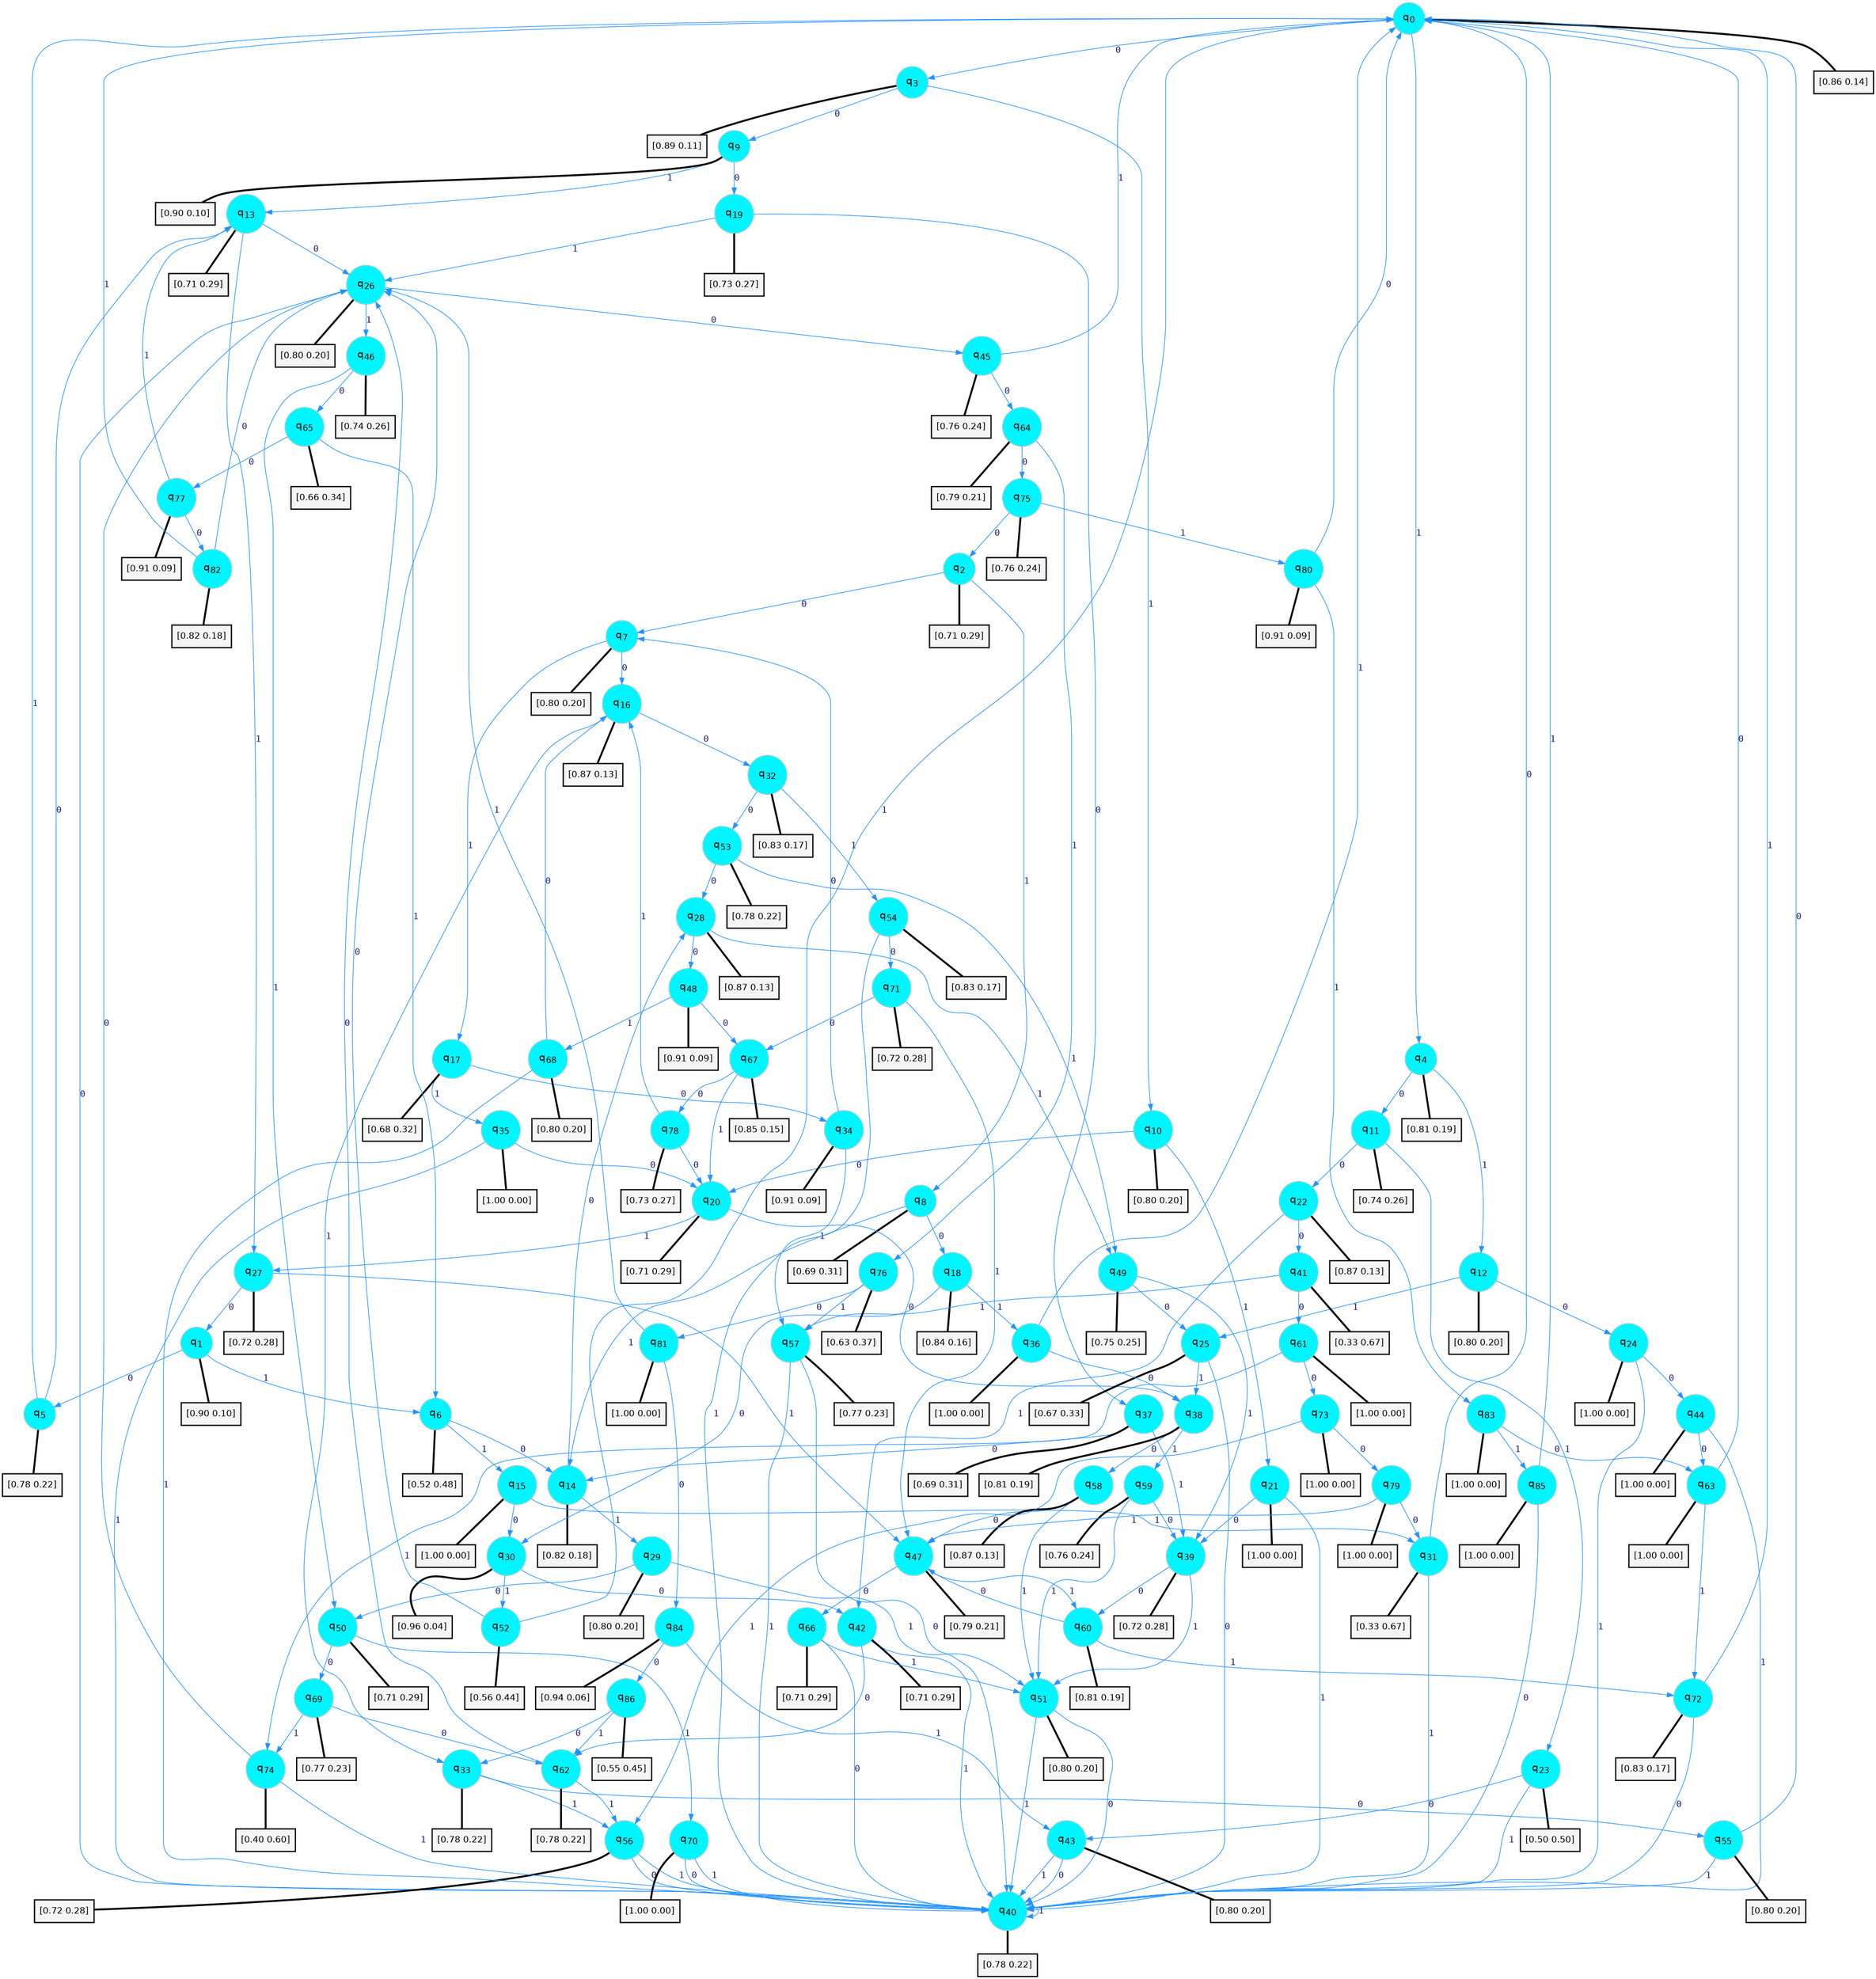digraph G {
graph [
bgcolor=transparent, dpi=300, rankdir=TD, size="40,25"];
node [
color=gray, fillcolor=turquoise1, fontcolor=black, fontname=Helvetica, fontsize=16, fontweight=bold, shape=circle, style=filled];
edge [
arrowsize=1, color=dodgerblue1, fontcolor=midnightblue, fontname=courier, fontweight=bold, penwidth=1, style=solid, weight=20];
0[label=<q<SUB>0</SUB>>];
1[label=<q<SUB>1</SUB>>];
2[label=<q<SUB>2</SUB>>];
3[label=<q<SUB>3</SUB>>];
4[label=<q<SUB>4</SUB>>];
5[label=<q<SUB>5</SUB>>];
6[label=<q<SUB>6</SUB>>];
7[label=<q<SUB>7</SUB>>];
8[label=<q<SUB>8</SUB>>];
9[label=<q<SUB>9</SUB>>];
10[label=<q<SUB>10</SUB>>];
11[label=<q<SUB>11</SUB>>];
12[label=<q<SUB>12</SUB>>];
13[label=<q<SUB>13</SUB>>];
14[label=<q<SUB>14</SUB>>];
15[label=<q<SUB>15</SUB>>];
16[label=<q<SUB>16</SUB>>];
17[label=<q<SUB>17</SUB>>];
18[label=<q<SUB>18</SUB>>];
19[label=<q<SUB>19</SUB>>];
20[label=<q<SUB>20</SUB>>];
21[label=<q<SUB>21</SUB>>];
22[label=<q<SUB>22</SUB>>];
23[label=<q<SUB>23</SUB>>];
24[label=<q<SUB>24</SUB>>];
25[label=<q<SUB>25</SUB>>];
26[label=<q<SUB>26</SUB>>];
27[label=<q<SUB>27</SUB>>];
28[label=<q<SUB>28</SUB>>];
29[label=<q<SUB>29</SUB>>];
30[label=<q<SUB>30</SUB>>];
31[label=<q<SUB>31</SUB>>];
32[label=<q<SUB>32</SUB>>];
33[label=<q<SUB>33</SUB>>];
34[label=<q<SUB>34</SUB>>];
35[label=<q<SUB>35</SUB>>];
36[label=<q<SUB>36</SUB>>];
37[label=<q<SUB>37</SUB>>];
38[label=<q<SUB>38</SUB>>];
39[label=<q<SUB>39</SUB>>];
40[label=<q<SUB>40</SUB>>];
41[label=<q<SUB>41</SUB>>];
42[label=<q<SUB>42</SUB>>];
43[label=<q<SUB>43</SUB>>];
44[label=<q<SUB>44</SUB>>];
45[label=<q<SUB>45</SUB>>];
46[label=<q<SUB>46</SUB>>];
47[label=<q<SUB>47</SUB>>];
48[label=<q<SUB>48</SUB>>];
49[label=<q<SUB>49</SUB>>];
50[label=<q<SUB>50</SUB>>];
51[label=<q<SUB>51</SUB>>];
52[label=<q<SUB>52</SUB>>];
53[label=<q<SUB>53</SUB>>];
54[label=<q<SUB>54</SUB>>];
55[label=<q<SUB>55</SUB>>];
56[label=<q<SUB>56</SUB>>];
57[label=<q<SUB>57</SUB>>];
58[label=<q<SUB>58</SUB>>];
59[label=<q<SUB>59</SUB>>];
60[label=<q<SUB>60</SUB>>];
61[label=<q<SUB>61</SUB>>];
62[label=<q<SUB>62</SUB>>];
63[label=<q<SUB>63</SUB>>];
64[label=<q<SUB>64</SUB>>];
65[label=<q<SUB>65</SUB>>];
66[label=<q<SUB>66</SUB>>];
67[label=<q<SUB>67</SUB>>];
68[label=<q<SUB>68</SUB>>];
69[label=<q<SUB>69</SUB>>];
70[label=<q<SUB>70</SUB>>];
71[label=<q<SUB>71</SUB>>];
72[label=<q<SUB>72</SUB>>];
73[label=<q<SUB>73</SUB>>];
74[label=<q<SUB>74</SUB>>];
75[label=<q<SUB>75</SUB>>];
76[label=<q<SUB>76</SUB>>];
77[label=<q<SUB>77</SUB>>];
78[label=<q<SUB>78</SUB>>];
79[label=<q<SUB>79</SUB>>];
80[label=<q<SUB>80</SUB>>];
81[label=<q<SUB>81</SUB>>];
82[label=<q<SUB>82</SUB>>];
83[label=<q<SUB>83</SUB>>];
84[label=<q<SUB>84</SUB>>];
85[label=<q<SUB>85</SUB>>];
86[label=<q<SUB>86</SUB>>];
87[label="[0.86 0.14]", shape=box,fontcolor=black, fontname=Helvetica, fontsize=14, penwidth=2, fillcolor=whitesmoke,color=black];
88[label="[0.90 0.10]", shape=box,fontcolor=black, fontname=Helvetica, fontsize=14, penwidth=2, fillcolor=whitesmoke,color=black];
89[label="[0.71 0.29]", shape=box,fontcolor=black, fontname=Helvetica, fontsize=14, penwidth=2, fillcolor=whitesmoke,color=black];
90[label="[0.89 0.11]", shape=box,fontcolor=black, fontname=Helvetica, fontsize=14, penwidth=2, fillcolor=whitesmoke,color=black];
91[label="[0.81 0.19]", shape=box,fontcolor=black, fontname=Helvetica, fontsize=14, penwidth=2, fillcolor=whitesmoke,color=black];
92[label="[0.78 0.22]", shape=box,fontcolor=black, fontname=Helvetica, fontsize=14, penwidth=2, fillcolor=whitesmoke,color=black];
93[label="[0.52 0.48]", shape=box,fontcolor=black, fontname=Helvetica, fontsize=14, penwidth=2, fillcolor=whitesmoke,color=black];
94[label="[0.80 0.20]", shape=box,fontcolor=black, fontname=Helvetica, fontsize=14, penwidth=2, fillcolor=whitesmoke,color=black];
95[label="[0.69 0.31]", shape=box,fontcolor=black, fontname=Helvetica, fontsize=14, penwidth=2, fillcolor=whitesmoke,color=black];
96[label="[0.90 0.10]", shape=box,fontcolor=black, fontname=Helvetica, fontsize=14, penwidth=2, fillcolor=whitesmoke,color=black];
97[label="[0.80 0.20]", shape=box,fontcolor=black, fontname=Helvetica, fontsize=14, penwidth=2, fillcolor=whitesmoke,color=black];
98[label="[0.74 0.26]", shape=box,fontcolor=black, fontname=Helvetica, fontsize=14, penwidth=2, fillcolor=whitesmoke,color=black];
99[label="[0.80 0.20]", shape=box,fontcolor=black, fontname=Helvetica, fontsize=14, penwidth=2, fillcolor=whitesmoke,color=black];
100[label="[0.71 0.29]", shape=box,fontcolor=black, fontname=Helvetica, fontsize=14, penwidth=2, fillcolor=whitesmoke,color=black];
101[label="[0.82 0.18]", shape=box,fontcolor=black, fontname=Helvetica, fontsize=14, penwidth=2, fillcolor=whitesmoke,color=black];
102[label="[1.00 0.00]", shape=box,fontcolor=black, fontname=Helvetica, fontsize=14, penwidth=2, fillcolor=whitesmoke,color=black];
103[label="[0.87 0.13]", shape=box,fontcolor=black, fontname=Helvetica, fontsize=14, penwidth=2, fillcolor=whitesmoke,color=black];
104[label="[0.68 0.32]", shape=box,fontcolor=black, fontname=Helvetica, fontsize=14, penwidth=2, fillcolor=whitesmoke,color=black];
105[label="[0.84 0.16]", shape=box,fontcolor=black, fontname=Helvetica, fontsize=14, penwidth=2, fillcolor=whitesmoke,color=black];
106[label="[0.73 0.27]", shape=box,fontcolor=black, fontname=Helvetica, fontsize=14, penwidth=2, fillcolor=whitesmoke,color=black];
107[label="[0.71 0.29]", shape=box,fontcolor=black, fontname=Helvetica, fontsize=14, penwidth=2, fillcolor=whitesmoke,color=black];
108[label="[1.00 0.00]", shape=box,fontcolor=black, fontname=Helvetica, fontsize=14, penwidth=2, fillcolor=whitesmoke,color=black];
109[label="[0.87 0.13]", shape=box,fontcolor=black, fontname=Helvetica, fontsize=14, penwidth=2, fillcolor=whitesmoke,color=black];
110[label="[0.50 0.50]", shape=box,fontcolor=black, fontname=Helvetica, fontsize=14, penwidth=2, fillcolor=whitesmoke,color=black];
111[label="[1.00 0.00]", shape=box,fontcolor=black, fontname=Helvetica, fontsize=14, penwidth=2, fillcolor=whitesmoke,color=black];
112[label="[0.67 0.33]", shape=box,fontcolor=black, fontname=Helvetica, fontsize=14, penwidth=2, fillcolor=whitesmoke,color=black];
113[label="[0.80 0.20]", shape=box,fontcolor=black, fontname=Helvetica, fontsize=14, penwidth=2, fillcolor=whitesmoke,color=black];
114[label="[0.72 0.28]", shape=box,fontcolor=black, fontname=Helvetica, fontsize=14, penwidth=2, fillcolor=whitesmoke,color=black];
115[label="[0.87 0.13]", shape=box,fontcolor=black, fontname=Helvetica, fontsize=14, penwidth=2, fillcolor=whitesmoke,color=black];
116[label="[0.80 0.20]", shape=box,fontcolor=black, fontname=Helvetica, fontsize=14, penwidth=2, fillcolor=whitesmoke,color=black];
117[label="[0.96 0.04]", shape=box,fontcolor=black, fontname=Helvetica, fontsize=14, penwidth=2, fillcolor=whitesmoke,color=black];
118[label="[0.33 0.67]", shape=box,fontcolor=black, fontname=Helvetica, fontsize=14, penwidth=2, fillcolor=whitesmoke,color=black];
119[label="[0.83 0.17]", shape=box,fontcolor=black, fontname=Helvetica, fontsize=14, penwidth=2, fillcolor=whitesmoke,color=black];
120[label="[0.78 0.22]", shape=box,fontcolor=black, fontname=Helvetica, fontsize=14, penwidth=2, fillcolor=whitesmoke,color=black];
121[label="[0.91 0.09]", shape=box,fontcolor=black, fontname=Helvetica, fontsize=14, penwidth=2, fillcolor=whitesmoke,color=black];
122[label="[1.00 0.00]", shape=box,fontcolor=black, fontname=Helvetica, fontsize=14, penwidth=2, fillcolor=whitesmoke,color=black];
123[label="[1.00 0.00]", shape=box,fontcolor=black, fontname=Helvetica, fontsize=14, penwidth=2, fillcolor=whitesmoke,color=black];
124[label="[0.69 0.31]", shape=box,fontcolor=black, fontname=Helvetica, fontsize=14, penwidth=2, fillcolor=whitesmoke,color=black];
125[label="[0.81 0.19]", shape=box,fontcolor=black, fontname=Helvetica, fontsize=14, penwidth=2, fillcolor=whitesmoke,color=black];
126[label="[0.72 0.28]", shape=box,fontcolor=black, fontname=Helvetica, fontsize=14, penwidth=2, fillcolor=whitesmoke,color=black];
127[label="[0.78 0.22]", shape=box,fontcolor=black, fontname=Helvetica, fontsize=14, penwidth=2, fillcolor=whitesmoke,color=black];
128[label="[0.33 0.67]", shape=box,fontcolor=black, fontname=Helvetica, fontsize=14, penwidth=2, fillcolor=whitesmoke,color=black];
129[label="[0.71 0.29]", shape=box,fontcolor=black, fontname=Helvetica, fontsize=14, penwidth=2, fillcolor=whitesmoke,color=black];
130[label="[0.80 0.20]", shape=box,fontcolor=black, fontname=Helvetica, fontsize=14, penwidth=2, fillcolor=whitesmoke,color=black];
131[label="[1.00 0.00]", shape=box,fontcolor=black, fontname=Helvetica, fontsize=14, penwidth=2, fillcolor=whitesmoke,color=black];
132[label="[0.76 0.24]", shape=box,fontcolor=black, fontname=Helvetica, fontsize=14, penwidth=2, fillcolor=whitesmoke,color=black];
133[label="[0.74 0.26]", shape=box,fontcolor=black, fontname=Helvetica, fontsize=14, penwidth=2, fillcolor=whitesmoke,color=black];
134[label="[0.79 0.21]", shape=box,fontcolor=black, fontname=Helvetica, fontsize=14, penwidth=2, fillcolor=whitesmoke,color=black];
135[label="[0.91 0.09]", shape=box,fontcolor=black, fontname=Helvetica, fontsize=14, penwidth=2, fillcolor=whitesmoke,color=black];
136[label="[0.75 0.25]", shape=box,fontcolor=black, fontname=Helvetica, fontsize=14, penwidth=2, fillcolor=whitesmoke,color=black];
137[label="[0.71 0.29]", shape=box,fontcolor=black, fontname=Helvetica, fontsize=14, penwidth=2, fillcolor=whitesmoke,color=black];
138[label="[0.80 0.20]", shape=box,fontcolor=black, fontname=Helvetica, fontsize=14, penwidth=2, fillcolor=whitesmoke,color=black];
139[label="[0.56 0.44]", shape=box,fontcolor=black, fontname=Helvetica, fontsize=14, penwidth=2, fillcolor=whitesmoke,color=black];
140[label="[0.78 0.22]", shape=box,fontcolor=black, fontname=Helvetica, fontsize=14, penwidth=2, fillcolor=whitesmoke,color=black];
141[label="[0.83 0.17]", shape=box,fontcolor=black, fontname=Helvetica, fontsize=14, penwidth=2, fillcolor=whitesmoke,color=black];
142[label="[0.80 0.20]", shape=box,fontcolor=black, fontname=Helvetica, fontsize=14, penwidth=2, fillcolor=whitesmoke,color=black];
143[label="[0.72 0.28]", shape=box,fontcolor=black, fontname=Helvetica, fontsize=14, penwidth=2, fillcolor=whitesmoke,color=black];
144[label="[0.77 0.23]", shape=box,fontcolor=black, fontname=Helvetica, fontsize=14, penwidth=2, fillcolor=whitesmoke,color=black];
145[label="[0.87 0.13]", shape=box,fontcolor=black, fontname=Helvetica, fontsize=14, penwidth=2, fillcolor=whitesmoke,color=black];
146[label="[0.76 0.24]", shape=box,fontcolor=black, fontname=Helvetica, fontsize=14, penwidth=2, fillcolor=whitesmoke,color=black];
147[label="[0.81 0.19]", shape=box,fontcolor=black, fontname=Helvetica, fontsize=14, penwidth=2, fillcolor=whitesmoke,color=black];
148[label="[1.00 0.00]", shape=box,fontcolor=black, fontname=Helvetica, fontsize=14, penwidth=2, fillcolor=whitesmoke,color=black];
149[label="[0.78 0.22]", shape=box,fontcolor=black, fontname=Helvetica, fontsize=14, penwidth=2, fillcolor=whitesmoke,color=black];
150[label="[1.00 0.00]", shape=box,fontcolor=black, fontname=Helvetica, fontsize=14, penwidth=2, fillcolor=whitesmoke,color=black];
151[label="[0.79 0.21]", shape=box,fontcolor=black, fontname=Helvetica, fontsize=14, penwidth=2, fillcolor=whitesmoke,color=black];
152[label="[0.66 0.34]", shape=box,fontcolor=black, fontname=Helvetica, fontsize=14, penwidth=2, fillcolor=whitesmoke,color=black];
153[label="[0.71 0.29]", shape=box,fontcolor=black, fontname=Helvetica, fontsize=14, penwidth=2, fillcolor=whitesmoke,color=black];
154[label="[0.85 0.15]", shape=box,fontcolor=black, fontname=Helvetica, fontsize=14, penwidth=2, fillcolor=whitesmoke,color=black];
155[label="[0.80 0.20]", shape=box,fontcolor=black, fontname=Helvetica, fontsize=14, penwidth=2, fillcolor=whitesmoke,color=black];
156[label="[0.77 0.23]", shape=box,fontcolor=black, fontname=Helvetica, fontsize=14, penwidth=2, fillcolor=whitesmoke,color=black];
157[label="[1.00 0.00]", shape=box,fontcolor=black, fontname=Helvetica, fontsize=14, penwidth=2, fillcolor=whitesmoke,color=black];
158[label="[0.72 0.28]", shape=box,fontcolor=black, fontname=Helvetica, fontsize=14, penwidth=2, fillcolor=whitesmoke,color=black];
159[label="[0.83 0.17]", shape=box,fontcolor=black, fontname=Helvetica, fontsize=14, penwidth=2, fillcolor=whitesmoke,color=black];
160[label="[1.00 0.00]", shape=box,fontcolor=black, fontname=Helvetica, fontsize=14, penwidth=2, fillcolor=whitesmoke,color=black];
161[label="[0.40 0.60]", shape=box,fontcolor=black, fontname=Helvetica, fontsize=14, penwidth=2, fillcolor=whitesmoke,color=black];
162[label="[0.76 0.24]", shape=box,fontcolor=black, fontname=Helvetica, fontsize=14, penwidth=2, fillcolor=whitesmoke,color=black];
163[label="[0.63 0.37]", shape=box,fontcolor=black, fontname=Helvetica, fontsize=14, penwidth=2, fillcolor=whitesmoke,color=black];
164[label="[0.91 0.09]", shape=box,fontcolor=black, fontname=Helvetica, fontsize=14, penwidth=2, fillcolor=whitesmoke,color=black];
165[label="[0.73 0.27]", shape=box,fontcolor=black, fontname=Helvetica, fontsize=14, penwidth=2, fillcolor=whitesmoke,color=black];
166[label="[1.00 0.00]", shape=box,fontcolor=black, fontname=Helvetica, fontsize=14, penwidth=2, fillcolor=whitesmoke,color=black];
167[label="[0.91 0.09]", shape=box,fontcolor=black, fontname=Helvetica, fontsize=14, penwidth=2, fillcolor=whitesmoke,color=black];
168[label="[1.00 0.00]", shape=box,fontcolor=black, fontname=Helvetica, fontsize=14, penwidth=2, fillcolor=whitesmoke,color=black];
169[label="[0.82 0.18]", shape=box,fontcolor=black, fontname=Helvetica, fontsize=14, penwidth=2, fillcolor=whitesmoke,color=black];
170[label="[1.00 0.00]", shape=box,fontcolor=black, fontname=Helvetica, fontsize=14, penwidth=2, fillcolor=whitesmoke,color=black];
171[label="[0.94 0.06]", shape=box,fontcolor=black, fontname=Helvetica, fontsize=14, penwidth=2, fillcolor=whitesmoke,color=black];
172[label="[1.00 0.00]", shape=box,fontcolor=black, fontname=Helvetica, fontsize=14, penwidth=2, fillcolor=whitesmoke,color=black];
173[label="[0.55 0.45]", shape=box,fontcolor=black, fontname=Helvetica, fontsize=14, penwidth=2, fillcolor=whitesmoke,color=black];
0->3 [label=0];
0->4 [label=1];
0->87 [arrowhead=none, penwidth=3,color=black];
1->5 [label=0];
1->6 [label=1];
1->88 [arrowhead=none, penwidth=3,color=black];
2->7 [label=0];
2->8 [label=1];
2->89 [arrowhead=none, penwidth=3,color=black];
3->9 [label=0];
3->10 [label=1];
3->90 [arrowhead=none, penwidth=3,color=black];
4->11 [label=0];
4->12 [label=1];
4->91 [arrowhead=none, penwidth=3,color=black];
5->13 [label=0];
5->0 [label=1];
5->92 [arrowhead=none, penwidth=3,color=black];
6->14 [label=0];
6->15 [label=1];
6->93 [arrowhead=none, penwidth=3,color=black];
7->16 [label=0];
7->17 [label=1];
7->94 [arrowhead=none, penwidth=3,color=black];
8->18 [label=0];
8->14 [label=1];
8->95 [arrowhead=none, penwidth=3,color=black];
9->19 [label=0];
9->13 [label=1];
9->96 [arrowhead=none, penwidth=3,color=black];
10->20 [label=0];
10->21 [label=1];
10->97 [arrowhead=none, penwidth=3,color=black];
11->22 [label=0];
11->23 [label=1];
11->98 [arrowhead=none, penwidth=3,color=black];
12->24 [label=0];
12->25 [label=1];
12->99 [arrowhead=none, penwidth=3,color=black];
13->26 [label=0];
13->27 [label=1];
13->100 [arrowhead=none, penwidth=3,color=black];
14->28 [label=0];
14->29 [label=1];
14->101 [arrowhead=none, penwidth=3,color=black];
15->30 [label=0];
15->31 [label=1];
15->102 [arrowhead=none, penwidth=3,color=black];
16->32 [label=0];
16->33 [label=1];
16->103 [arrowhead=none, penwidth=3,color=black];
17->34 [label=0];
17->35 [label=1];
17->104 [arrowhead=none, penwidth=3,color=black];
18->30 [label=0];
18->36 [label=1];
18->105 [arrowhead=none, penwidth=3,color=black];
19->37 [label=0];
19->26 [label=1];
19->106 [arrowhead=none, penwidth=3,color=black];
20->38 [label=0];
20->27 [label=1];
20->107 [arrowhead=none, penwidth=3,color=black];
21->39 [label=0];
21->40 [label=1];
21->108 [arrowhead=none, penwidth=3,color=black];
22->41 [label=0];
22->42 [label=1];
22->109 [arrowhead=none, penwidth=3,color=black];
23->43 [label=0];
23->40 [label=1];
23->110 [arrowhead=none, penwidth=3,color=black];
24->44 [label=0];
24->40 [label=1];
24->111 [arrowhead=none, penwidth=3,color=black];
25->40 [label=0];
25->38 [label=1];
25->112 [arrowhead=none, penwidth=3,color=black];
26->45 [label=0];
26->46 [label=1];
26->113 [arrowhead=none, penwidth=3,color=black];
27->1 [label=0];
27->47 [label=1];
27->114 [arrowhead=none, penwidth=3,color=black];
28->48 [label=0];
28->49 [label=1];
28->115 [arrowhead=none, penwidth=3,color=black];
29->50 [label=0];
29->51 [label=1];
29->116 [arrowhead=none, penwidth=3,color=black];
30->42 [label=0];
30->52 [label=1];
30->117 [arrowhead=none, penwidth=3,color=black];
31->0 [label=0];
31->40 [label=1];
31->118 [arrowhead=none, penwidth=3,color=black];
32->53 [label=0];
32->54 [label=1];
32->119 [arrowhead=none, penwidth=3,color=black];
33->55 [label=0];
33->56 [label=1];
33->120 [arrowhead=none, penwidth=3,color=black];
34->7 [label=0];
34->57 [label=1];
34->121 [arrowhead=none, penwidth=3,color=black];
35->20 [label=0];
35->40 [label=1];
35->122 [arrowhead=none, penwidth=3,color=black];
36->38 [label=0];
36->0 [label=1];
36->123 [arrowhead=none, penwidth=3,color=black];
37->14 [label=0];
37->39 [label=1];
37->124 [arrowhead=none, penwidth=3,color=black];
38->58 [label=0];
38->59 [label=1];
38->125 [arrowhead=none, penwidth=3,color=black];
39->60 [label=0];
39->51 [label=1];
39->126 [arrowhead=none, penwidth=3,color=black];
40->26 [label=0];
40->40 [label=1];
40->127 [arrowhead=none, penwidth=3,color=black];
41->61 [label=0];
41->57 [label=1];
41->128 [arrowhead=none, penwidth=3,color=black];
42->62 [label=0];
42->40 [label=1];
42->129 [arrowhead=none, penwidth=3,color=black];
43->40 [label=0];
43->40 [label=1];
43->130 [arrowhead=none, penwidth=3,color=black];
44->63 [label=0];
44->40 [label=1];
44->131 [arrowhead=none, penwidth=3,color=black];
45->64 [label=0];
45->0 [label=1];
45->132 [arrowhead=none, penwidth=3,color=black];
46->65 [label=0];
46->50 [label=1];
46->133 [arrowhead=none, penwidth=3,color=black];
47->66 [label=0];
47->60 [label=1];
47->134 [arrowhead=none, penwidth=3,color=black];
48->67 [label=0];
48->68 [label=1];
48->135 [arrowhead=none, penwidth=3,color=black];
49->25 [label=0];
49->39 [label=1];
49->136 [arrowhead=none, penwidth=3,color=black];
50->69 [label=0];
50->70 [label=1];
50->137 [arrowhead=none, penwidth=3,color=black];
51->40 [label=0];
51->40 [label=1];
51->138 [arrowhead=none, penwidth=3,color=black];
52->26 [label=0];
52->0 [label=1];
52->139 [arrowhead=none, penwidth=3,color=black];
53->28 [label=0];
53->49 [label=1];
53->140 [arrowhead=none, penwidth=3,color=black];
54->71 [label=0];
54->40 [label=1];
54->141 [arrowhead=none, penwidth=3,color=black];
55->0 [label=0];
55->40 [label=1];
55->142 [arrowhead=none, penwidth=3,color=black];
56->40 [label=0];
56->40 [label=1];
56->143 [arrowhead=none, penwidth=3,color=black];
57->40 [label=0];
57->40 [label=1];
57->144 [arrowhead=none, penwidth=3,color=black];
58->47 [label=0];
58->51 [label=1];
58->145 [arrowhead=none, penwidth=3,color=black];
59->39 [label=0];
59->51 [label=1];
59->146 [arrowhead=none, penwidth=3,color=black];
60->47 [label=0];
60->72 [label=1];
60->147 [arrowhead=none, penwidth=3,color=black];
61->73 [label=0];
61->74 [label=1];
61->148 [arrowhead=none, penwidth=3,color=black];
62->26 [label=0];
62->56 [label=1];
62->149 [arrowhead=none, penwidth=3,color=black];
63->0 [label=0];
63->72 [label=1];
63->150 [arrowhead=none, penwidth=3,color=black];
64->75 [label=0];
64->76 [label=1];
64->151 [arrowhead=none, penwidth=3,color=black];
65->77 [label=0];
65->6 [label=1];
65->152 [arrowhead=none, penwidth=3,color=black];
66->40 [label=0];
66->51 [label=1];
66->153 [arrowhead=none, penwidth=3,color=black];
67->78 [label=0];
67->20 [label=1];
67->154 [arrowhead=none, penwidth=3,color=black];
68->16 [label=0];
68->40 [label=1];
68->155 [arrowhead=none, penwidth=3,color=black];
69->62 [label=0];
69->74 [label=1];
69->156 [arrowhead=none, penwidth=3,color=black];
70->40 [label=0];
70->40 [label=1];
70->157 [arrowhead=none, penwidth=3,color=black];
71->67 [label=0];
71->47 [label=1];
71->158 [arrowhead=none, penwidth=3,color=black];
72->40 [label=0];
72->0 [label=1];
72->159 [arrowhead=none, penwidth=3,color=black];
73->79 [label=0];
73->56 [label=1];
73->160 [arrowhead=none, penwidth=3,color=black];
74->26 [label=0];
74->40 [label=1];
74->161 [arrowhead=none, penwidth=3,color=black];
75->2 [label=0];
75->80 [label=1];
75->162 [arrowhead=none, penwidth=3,color=black];
76->81 [label=0];
76->57 [label=1];
76->163 [arrowhead=none, penwidth=3,color=black];
77->82 [label=0];
77->13 [label=1];
77->164 [arrowhead=none, penwidth=3,color=black];
78->20 [label=0];
78->16 [label=1];
78->165 [arrowhead=none, penwidth=3,color=black];
79->31 [label=0];
79->47 [label=1];
79->166 [arrowhead=none, penwidth=3,color=black];
80->0 [label=0];
80->83 [label=1];
80->167 [arrowhead=none, penwidth=3,color=black];
81->84 [label=0];
81->26 [label=1];
81->168 [arrowhead=none, penwidth=3,color=black];
82->26 [label=0];
82->0 [label=1];
82->169 [arrowhead=none, penwidth=3,color=black];
83->63 [label=0];
83->85 [label=1];
83->170 [arrowhead=none, penwidth=3,color=black];
84->86 [label=0];
84->43 [label=1];
84->171 [arrowhead=none, penwidth=3,color=black];
85->40 [label=0];
85->0 [label=1];
85->172 [arrowhead=none, penwidth=3,color=black];
86->33 [label=0];
86->62 [label=1];
86->173 [arrowhead=none, penwidth=3,color=black];
}
